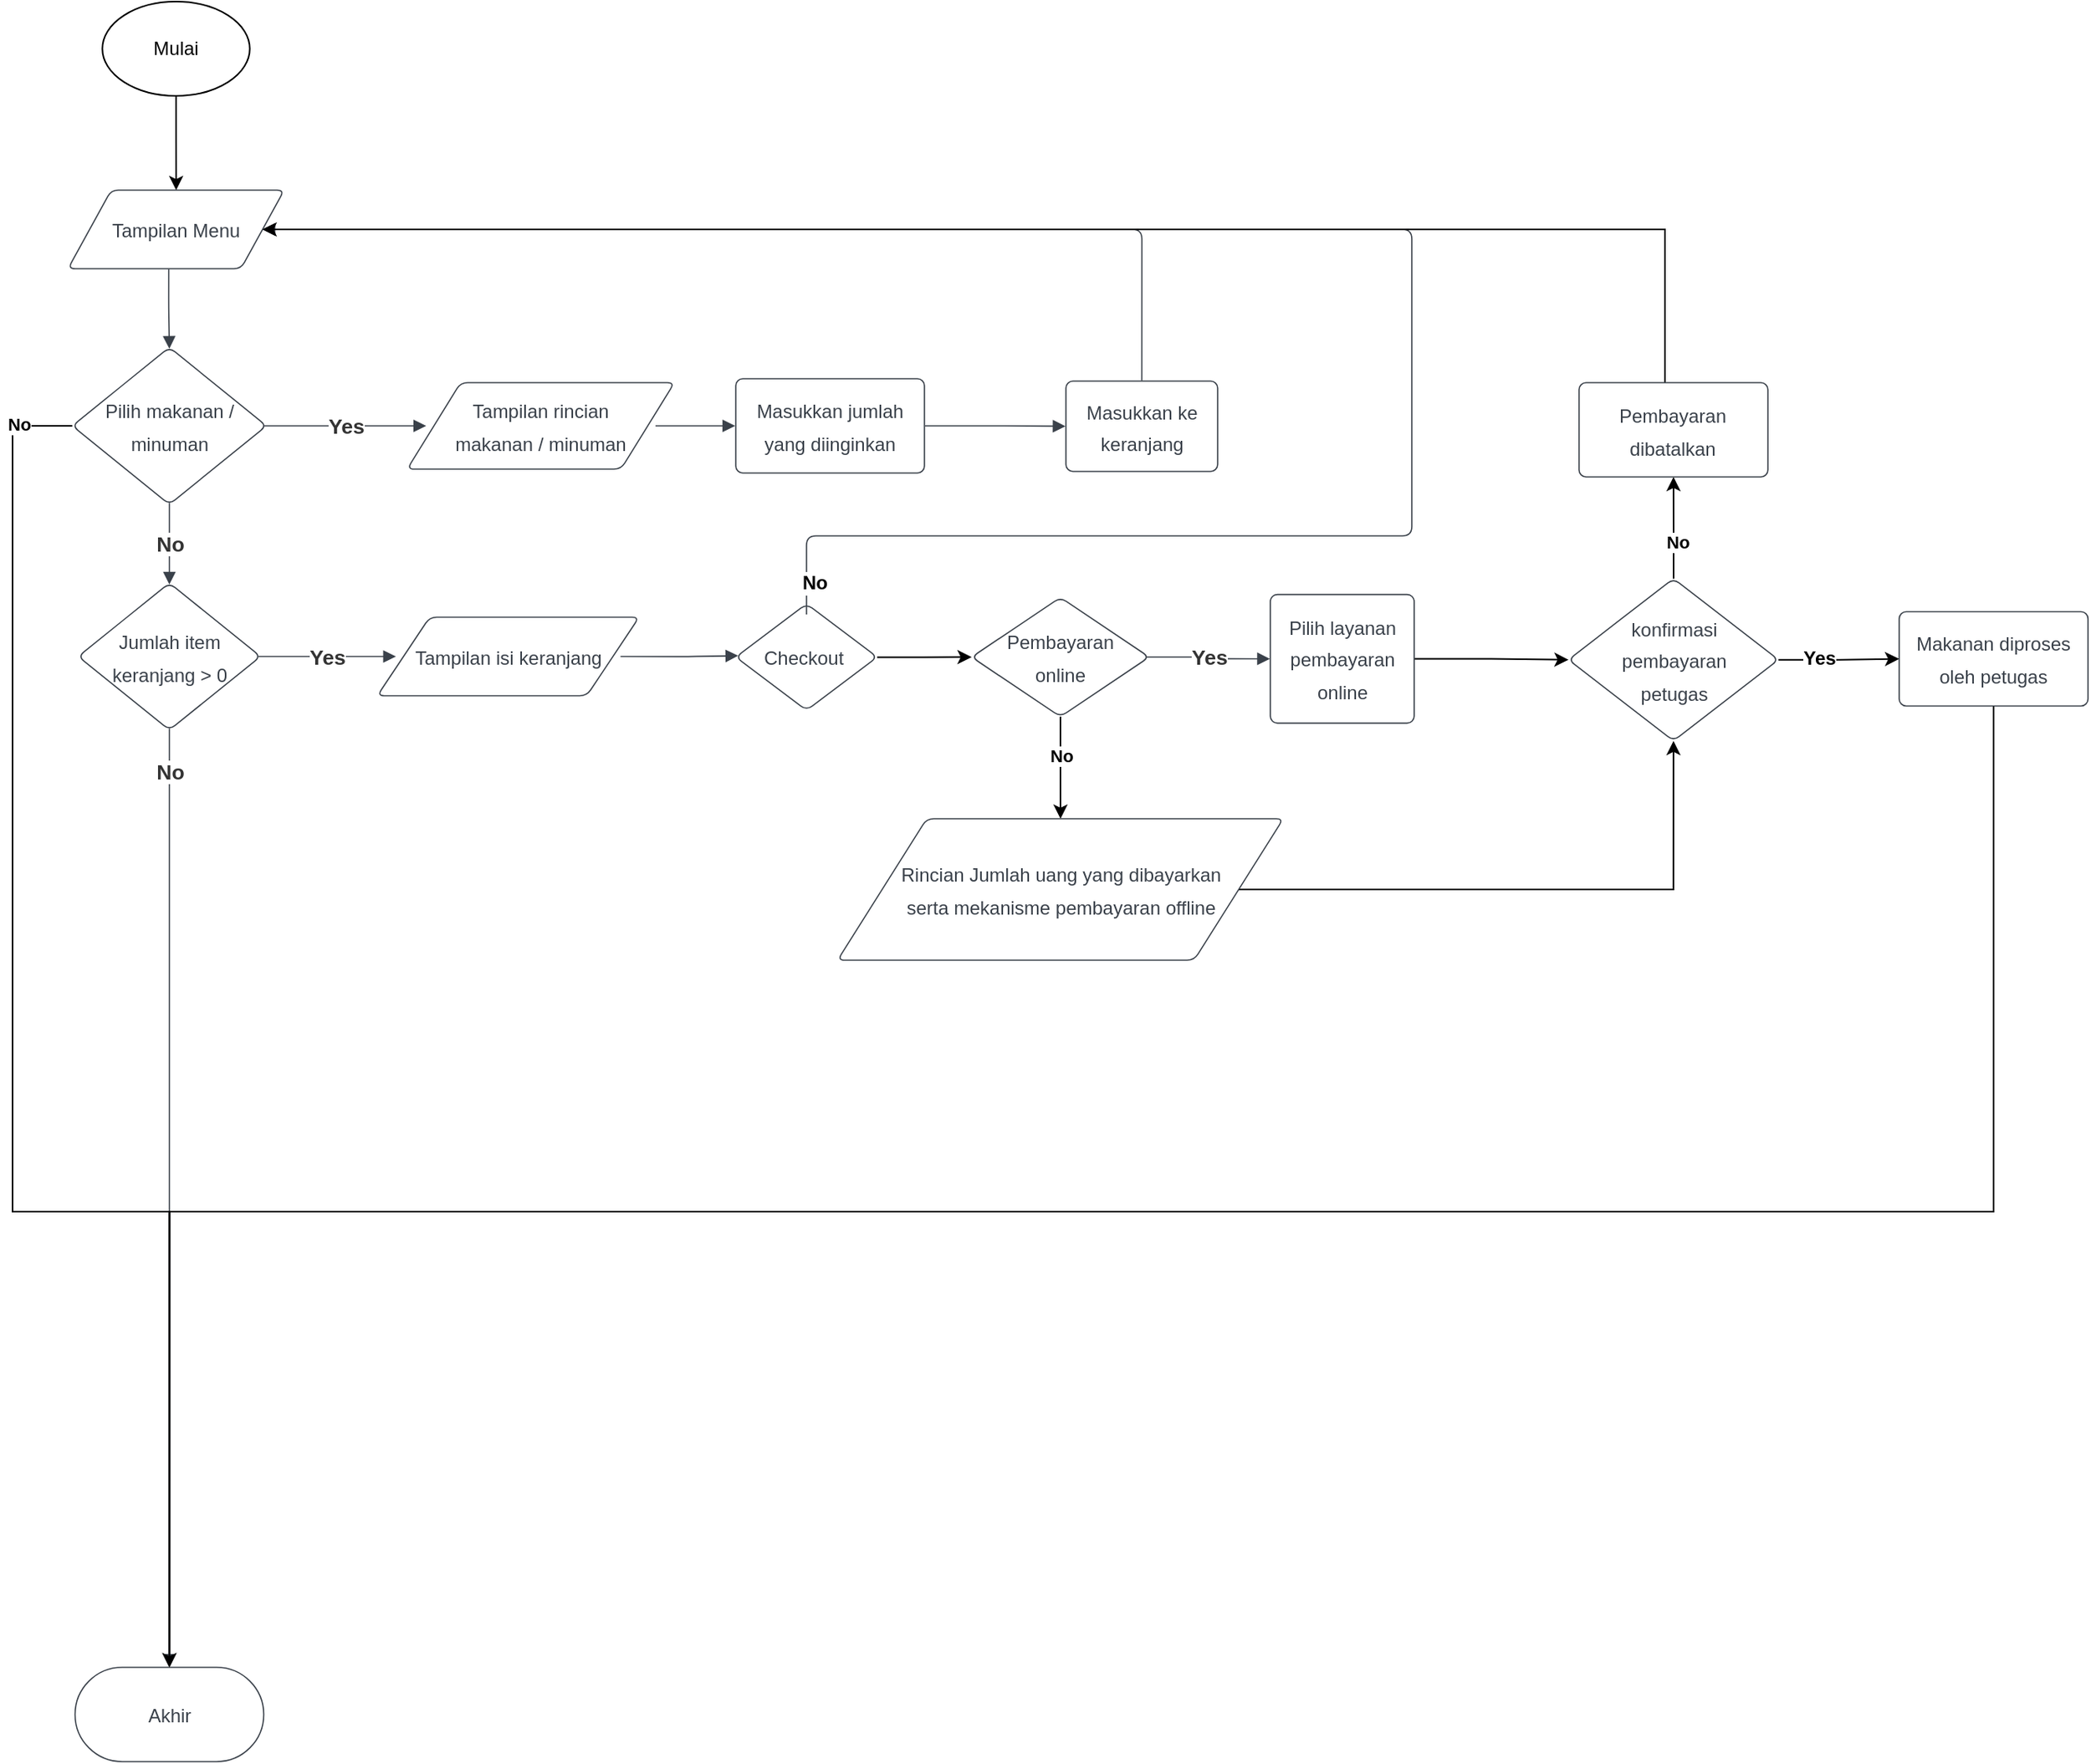 <mxfile version="20.3.2" type="device"><diagram id="jnkRW5hAB2uZEnE2rdY8" name="Page-1"><mxGraphModel dx="1167" dy="681" grid="1" gridSize="10" guides="1" tooltips="1" connect="1" arrows="1" fold="1" page="1" pageScale="1" pageWidth="850" pageHeight="1100" math="0" shadow="0"><root><mxCell id="0"/><mxCell id="1" parent="0"/><UserObject label="&lt;font style=&quot;font-size: 12px&quot;&gt;Tampilan Menu&lt;/font&gt;" lucidchartObjectId="8hlRcZhF_HWW" id="YL5tO-Sdgt5FHakPJ7Ot-1"><mxCell style="html=1;overflow=block;blockSpacing=1;whiteSpace=wrap;shape=parallelogram;perimeter=parallelogramPerimeter;anchorPointDirection=0;fontSize=16.7;fontColor=#3a414a;spacing=3.8;strokeColor=#3a414a;strokeOpacity=100;rounded=1;absoluteArcSize=1;arcSize=9;strokeWidth=0.8;" parent="1" vertex="1"><mxGeometry x="145.25" y="800" width="137.5" height="50" as="geometry"/></mxCell></UserObject><mxCell id="BXzv3I1afTZZsWE7M-Qg-29" style="edgeStyle=orthogonalEdgeStyle;rounded=0;orthogonalLoop=1;jettySize=auto;html=1;entryX=0.5;entryY=0;entryDx=0;entryDy=0;" edge="1" parent="1" source="YL5tO-Sdgt5FHakPJ7Ot-2" target="YL5tO-Sdgt5FHakPJ7Ot-15"><mxGeometry relative="1" as="geometry"><Array as="points"><mxPoint x="110" y="950"/><mxPoint x="110" y="1450"/><mxPoint x="210" y="1450"/></Array></mxGeometry></mxCell><mxCell id="BXzv3I1afTZZsWE7M-Qg-30" value="&lt;b&gt;No&lt;/b&gt;" style="edgeLabel;html=1;align=center;verticalAlign=middle;resizable=0;points=[];" vertex="1" connectable="0" parent="BXzv3I1afTZZsWE7M-Qg-29"><mxGeometry x="-0.926" y="-1" relative="1" as="geometry"><mxPoint as="offset"/></mxGeometry></mxCell><UserObject label="&lt;font style=&quot;font-size: 12px&quot;&gt;Pilih makanan / minuman&lt;/font&gt;" lucidchartObjectId="EilRXPqOcdG1" id="YL5tO-Sdgt5FHakPJ7Ot-2"><mxCell style="html=1;overflow=block;blockSpacing=1;whiteSpace=wrap;rhombus;fontSize=16.7;fontColor=#3a414a;spacing=3.8;strokeColor=#3a414a;strokeOpacity=100;rounded=1;absoluteArcSize=1;arcSize=9;strokeWidth=0.8;" parent="1" vertex="1"><mxGeometry x="148" y="900" width="123.5" height="100" as="geometry"/></mxCell></UserObject><UserObject label="" lucidchartObjectId="UilRXh3iLpTk" id="YL5tO-Sdgt5FHakPJ7Ot-3"><mxCell style="html=1;jettySize=18;whiteSpace=wrap;fontSize=13;strokeColor=#3a414a;strokeOpacity=100;strokeWidth=0.8;rounded=1;arcSize=12;edgeStyle=orthogonalEdgeStyle;startArrow=none;endArrow=block;endFill=1;exitX=0.466;exitY=1.004;exitPerimeter=0;entryX=0.5;entryY=0.009;entryPerimeter=0;" parent="1" source="YL5tO-Sdgt5FHakPJ7Ot-1" target="YL5tO-Sdgt5FHakPJ7Ot-2" edge="1"><mxGeometry width="100" height="100" relative="1" as="geometry"><Array as="points"/></mxGeometry></mxCell></UserObject><UserObject label="&lt;font style=&quot;font-size: 12px&quot;&gt;Masukkan ke keranjang&lt;/font&gt;" lucidchartObjectId="GllRWaPPy3Ii" id="YL5tO-Sdgt5FHakPJ7Ot-4"><mxCell style="html=1;overflow=block;blockSpacing=1;whiteSpace=wrap;fontSize=16.7;fontColor=#3a414a;spacing=9;strokeColor=#3a414a;strokeOpacity=100;rounded=1;absoluteArcSize=1;arcSize=9;strokeWidth=0.8;" parent="1" vertex="1"><mxGeometry x="780" y="921.5" width="96.5" height="57.5" as="geometry"/></mxCell></UserObject><UserObject label="&lt;font style=&quot;font-size: 12px&quot;&gt;Masukkan jumlah yang diinginkan&lt;/font&gt;" lucidchartObjectId="QnlRKoMlw7-~" id="YL5tO-Sdgt5FHakPJ7Ot-5"><mxCell style="html=1;overflow=block;blockSpacing=1;whiteSpace=wrap;fontSize=16.7;fontColor=#3a414a;spacing=9;strokeColor=#3a414a;strokeOpacity=100;rounded=1;absoluteArcSize=1;arcSize=9;strokeWidth=0.8;" parent="1" vertex="1"><mxGeometry x="570" y="920" width="120" height="60" as="geometry"/></mxCell></UserObject><UserObject label="" lucidchartObjectId="_nlRHKGcTKmf" id="YL5tO-Sdgt5FHakPJ7Ot-6"><mxCell style="html=1;jettySize=18;whiteSpace=wrap;fontSize=13;strokeColor=#3a414a;strokeOpacity=100;strokeWidth=0.8;rounded=1;arcSize=12;edgeStyle=orthogonalEdgeStyle;startArrow=none;endArrow=block;endFill=1;exitX=1.003;exitY=0.5;exitPerimeter=0;entryX=-0.003;entryY=0.5;entryPerimeter=0;" parent="1" source="YL5tO-Sdgt5FHakPJ7Ot-5" target="YL5tO-Sdgt5FHakPJ7Ot-4" edge="1"><mxGeometry width="100" height="100" relative="1" as="geometry"><Array as="points"/></mxGeometry></mxCell></UserObject><UserObject label="" lucidchartObjectId="MolR8OdkdeOX" id="YL5tO-Sdgt5FHakPJ7Ot-7"><mxCell style="html=1;jettySize=18;whiteSpace=wrap;fontSize=13.3;fontColor=#333333;fontStyle=1;strokeColor=#3a414a;strokeOpacity=100;strokeWidth=0.8;rounded=1;arcSize=12;edgeStyle=orthogonalEdgeStyle;startArrow=none;endArrow=block;endFill=1;exitX=0.5;exitY=0.991;exitPerimeter=0;entryX=0.5;entryY=0.01;entryPerimeter=0;" parent="1" source="YL5tO-Sdgt5FHakPJ7Ot-2" target="YL5tO-Sdgt5FHakPJ7Ot-9" edge="1"><mxGeometry width="100" height="100" relative="1" as="geometry"><Array as="points"/></mxGeometry></mxCell></UserObject><mxCell id="YL5tO-Sdgt5FHakPJ7Ot-8" value="No" style="text;html=1;resizable=0;labelBackgroundColor=default;align=center;verticalAlign=middle;fontStyle=1;fontColor=#333333;fontSize=13.3;" parent="YL5tO-Sdgt5FHakPJ7Ot-7" vertex="1"><mxGeometry relative="1" as="geometry"/></mxCell><UserObject label="&lt;font style=&quot;font-size: 12px&quot;&gt;Jumlah item keranjang &amp;gt; 0&lt;/font&gt;" lucidchartObjectId="PplR2XJz1wSz" id="YL5tO-Sdgt5FHakPJ7Ot-9"><mxCell style="html=1;overflow=block;blockSpacing=1;whiteSpace=wrap;rhombus;fontSize=16.7;fontColor=#3a414a;spacing=3.8;strokeColor=#3a414a;strokeOpacity=100;rounded=1;absoluteArcSize=1;arcSize=9;strokeWidth=0.8;" parent="1" vertex="1"><mxGeometry x="151.75" y="1050" width="116" height="93.5" as="geometry"/></mxCell></UserObject><UserObject label="&lt;font style=&quot;font-size: 12px&quot;&gt;Tampilan isi keranjang&lt;/font&gt;" lucidchartObjectId="-qlRgd_2OREA" id="YL5tO-Sdgt5FHakPJ7Ot-10"><mxCell style="html=1;overflow=block;blockSpacing=1;whiteSpace=wrap;shape=parallelogram;perimeter=parallelogramPerimeter;anchorPointDirection=0;fontSize=16.7;fontColor=#3a414a;spacing=3.8;strokeColor=#3a414a;strokeOpacity=100;rounded=1;absoluteArcSize=1;arcSize=9;strokeWidth=0.8;" parent="1" vertex="1"><mxGeometry x="342" y="1071.75" width="166.5" height="50" as="geometry"/></mxCell></UserObject><UserObject label="" lucidchartObjectId="arlR0z.nEP8Z" id="YL5tO-Sdgt5FHakPJ7Ot-11"><mxCell style="html=1;jettySize=18;whiteSpace=wrap;fontSize=13.3;fontColor=#333333;fontStyle=1;strokeColor=#3a414a;strokeOpacity=100;strokeWidth=0.8;rounded=1;arcSize=12;edgeStyle=orthogonalEdgeStyle;startArrow=none;endArrow=block;endFill=1;exitX=0.988;exitY=0.5;exitPerimeter=0;entryX=0.071;entryY=0.5;entryPerimeter=0;" parent="1" source="YL5tO-Sdgt5FHakPJ7Ot-9" target="YL5tO-Sdgt5FHakPJ7Ot-10" edge="1"><mxGeometry width="100" height="100" relative="1" as="geometry"><Array as="points"/></mxGeometry></mxCell></UserObject><mxCell id="YL5tO-Sdgt5FHakPJ7Ot-12" value="Yes" style="text;html=1;resizable=0;labelBackgroundColor=default;align=center;verticalAlign=middle;fontStyle=1;fontColor=#333333;fontSize=13.3;" parent="YL5tO-Sdgt5FHakPJ7Ot-11" vertex="1"><mxGeometry relative="1" as="geometry"/></mxCell><mxCell id="BXzv3I1afTZZsWE7M-Qg-11" value="" style="edgeStyle=orthogonalEdgeStyle;rounded=0;orthogonalLoop=1;jettySize=auto;html=1;" edge="1" parent="1" source="YL5tO-Sdgt5FHakPJ7Ot-13" target="BXzv3I1afTZZsWE7M-Qg-2"><mxGeometry relative="1" as="geometry"/></mxCell><UserObject label="&lt;font style=&quot;font-size: 12px&quot;&gt;Checkout&amp;nbsp;&lt;/font&gt;" lucidchartObjectId="OrlRqJSDATF9" id="YL5tO-Sdgt5FHakPJ7Ot-13"><mxCell style="html=1;overflow=block;blockSpacing=1;whiteSpace=wrap;rhombus;fontSize=16.7;fontColor=#3a414a;spacing=3.8;strokeColor=#3a414a;strokeOpacity=100;rounded=1;absoluteArcSize=1;arcSize=9;strokeWidth=0.8;" parent="1" vertex="1"><mxGeometry x="570" y="1063.25" width="90" height="67.75" as="geometry"/></mxCell></UserObject><UserObject label="" lucidchartObjectId="QrlRk1gAvO8Y" id="YL5tO-Sdgt5FHakPJ7Ot-14"><mxCell style="html=1;jettySize=18;whiteSpace=wrap;fontSize=13;strokeColor=#3a414a;strokeOpacity=100;strokeWidth=0.8;rounded=1;arcSize=12;edgeStyle=orthogonalEdgeStyle;startArrow=none;endArrow=block;endFill=1;exitX=0.929;exitY=0.5;exitPerimeter=0;entryX=0.017;entryY=0.488;entryPerimeter=0;" parent="1" source="YL5tO-Sdgt5FHakPJ7Ot-10" target="YL5tO-Sdgt5FHakPJ7Ot-13" edge="1"><mxGeometry width="100" height="100" relative="1" as="geometry"><Array as="points"/></mxGeometry></mxCell></UserObject><UserObject label="&lt;font style=&quot;font-size: 12px;&quot;&gt;Akhir&lt;/font&gt;" lucidchartObjectId="eslRIV6UmlxO" id="YL5tO-Sdgt5FHakPJ7Ot-15"><mxCell style="html=1;overflow=block;blockSpacing=1;whiteSpace=wrap;rounded=1;arcSize=50;fontSize=16.7;fontColor=#3a414a;spacing=3.8;strokeColor=#3a414a;strokeOpacity=100;strokeWidth=0.8;" parent="1" vertex="1"><mxGeometry x="149.75" y="1740" width="120" height="60" as="geometry"/></mxCell></UserObject><UserObject label="" lucidchartObjectId="islRJ2SoZde0" id="YL5tO-Sdgt5FHakPJ7Ot-16"><mxCell style="html=1;jettySize=18;whiteSpace=wrap;fontSize=13.3;fontColor=#333333;fontStyle=1;strokeColor=#3a414a;strokeOpacity=100;strokeWidth=0.8;rounded=1;arcSize=12;edgeStyle=orthogonalEdgeStyle;startArrow=none;endArrow=block;endFill=1;exitX=0.5;exitY=0.99;exitPerimeter=0;entryX=0.5;entryY=-0.006;entryPerimeter=0;" parent="1" source="YL5tO-Sdgt5FHakPJ7Ot-9" target="YL5tO-Sdgt5FHakPJ7Ot-15" edge="1"><mxGeometry width="100" height="100" relative="1" as="geometry"><Array as="points"/></mxGeometry></mxCell></UserObject><mxCell id="YL5tO-Sdgt5FHakPJ7Ot-17" value="No" style="text;html=1;resizable=0;labelBackgroundColor=default;align=center;verticalAlign=middle;fontStyle=1;fontColor=#333333;fontSize=13.3;" parent="YL5tO-Sdgt5FHakPJ7Ot-16" vertex="1"><mxGeometry relative="1" as="geometry"><mxPoint y="-271" as="offset"/></mxGeometry></mxCell><UserObject label="" lucidchartObjectId="JClRDrCZRUJ9" id="YL5tO-Sdgt5FHakPJ7Ot-29"><mxCell style="html=1;jettySize=18;whiteSpace=wrap;fontSize=13.3;fontColor=#333333;fontStyle=1;strokeColor=#3a414a;strokeOpacity=100;strokeWidth=0.8;rounded=1;arcSize=12;edgeStyle=orthogonalEdgeStyle;startArrow=none;endArrow=block;endFill=1;entryX=1;entryY=0.5;entryDx=0;entryDy=0;" parent="1" target="YL5tO-Sdgt5FHakPJ7Ot-1" edge="1"><mxGeometry width="100" height="100" relative="1" as="geometry"><Array as="points"><mxPoint x="615" y="1020"/><mxPoint x="1000" y="1020"/><mxPoint x="1000" y="825"/></Array><mxPoint x="615" y="1070" as="sourcePoint"/></mxGeometry></mxCell></UserObject><mxCell id="YL5tO-Sdgt5FHakPJ7Ot-30" value="&lt;b&gt;No&lt;/b&gt;" style="edgeLabel;html=1;align=center;verticalAlign=middle;resizable=0;points=[];fontSize=12;" parent="YL5tO-Sdgt5FHakPJ7Ot-29" vertex="1" connectable="0"><mxGeometry x="-0.79" y="2" relative="1" as="geometry"><mxPoint x="-88" y="32" as="offset"/></mxGeometry></mxCell><UserObject label="&lt;font style=&quot;font-size: 12px&quot;&gt;Tampilan rincian &lt;br&gt;makanan / minuman&lt;/font&gt;" lucidchartObjectId="LunRLKVGHQ1O" id="YL5tO-Sdgt5FHakPJ7Ot-40"><mxCell style="html=1;overflow=block;blockSpacing=1;whiteSpace=wrap;shape=parallelogram;perimeter=parallelogramPerimeter;anchorPointDirection=0;fontSize=16.7;fontColor=#3a414a;spacing=3.8;strokeColor=#3a414a;strokeOpacity=100;rounded=1;absoluteArcSize=1;arcSize=9;strokeWidth=0.8;" parent="1" vertex="1"><mxGeometry x="361" y="922.5" width="170" height="55" as="geometry"/></mxCell></UserObject><UserObject label="" lucidchartObjectId="6unRII6bvX42" id="YL5tO-Sdgt5FHakPJ7Ot-41"><mxCell style="html=1;jettySize=18;whiteSpace=wrap;fontSize=13.3;fontColor=#333333;fontStyle=1;strokeColor=#3a414a;strokeOpacity=100;strokeWidth=0.8;rounded=1;arcSize=12;edgeStyle=orthogonalEdgeStyle;startArrow=none;endArrow=block;endFill=1;exitX=0.988;exitY=0.5;exitPerimeter=0;entryX=0.071;entryY=0.5;entryPerimeter=0;" parent="1" source="YL5tO-Sdgt5FHakPJ7Ot-2" target="YL5tO-Sdgt5FHakPJ7Ot-40" edge="1"><mxGeometry width="100" height="100" relative="1" as="geometry"><Array as="points"/></mxGeometry></mxCell></UserObject><mxCell id="YL5tO-Sdgt5FHakPJ7Ot-42" value="Yes" style="text;html=1;resizable=0;labelBackgroundColor=default;align=center;verticalAlign=middle;fontStyle=1;fontColor=#333333;fontSize=13.3;" parent="YL5tO-Sdgt5FHakPJ7Ot-41" vertex="1"><mxGeometry relative="1" as="geometry"/></mxCell><UserObject label="" lucidchartObjectId="lvnRBrC8oH47" id="YL5tO-Sdgt5FHakPJ7Ot-43"><mxCell style="html=1;jettySize=18;whiteSpace=wrap;fontSize=13;strokeColor=#3a414a;strokeOpacity=100;strokeWidth=0.8;rounded=1;arcSize=12;edgeStyle=orthogonalEdgeStyle;startArrow=none;endArrow=block;endFill=1;exitX=0.929;exitY=0.5;exitPerimeter=0;entryX=-0.003;entryY=0.5;entryPerimeter=0;" parent="1" source="YL5tO-Sdgt5FHakPJ7Ot-40" target="YL5tO-Sdgt5FHakPJ7Ot-5" edge="1"><mxGeometry width="100" height="100" relative="1" as="geometry"><Array as="points"/></mxGeometry></mxCell></UserObject><mxCell id="BXzv3I1afTZZsWE7M-Qg-28" style="edgeStyle=orthogonalEdgeStyle;rounded=0;orthogonalLoop=1;jettySize=auto;html=1;entryX=0.5;entryY=0;entryDx=0;entryDy=0;" edge="1" parent="1" source="YL5tO-Sdgt5FHakPJ7Ot-45" target="YL5tO-Sdgt5FHakPJ7Ot-15"><mxGeometry relative="1" as="geometry"><Array as="points"><mxPoint x="1370" y="1450"/><mxPoint x="210" y="1450"/></Array></mxGeometry></mxCell><UserObject label="&lt;font style=&quot;font-size: 12px&quot;&gt;Makanan diproses oleh petugas&lt;/font&gt;" lucidchartObjectId="IznR6BE74TlO" id="YL5tO-Sdgt5FHakPJ7Ot-45"><mxCell style="html=1;overflow=block;blockSpacing=1;whiteSpace=wrap;fontSize=16.7;fontColor=#3a414a;spacing=9;strokeColor=#3a414a;strokeOpacity=100;rounded=1;absoluteArcSize=1;arcSize=9;strokeWidth=0.8;" parent="1" vertex="1"><mxGeometry x="1310" y="1068.25" width="120.12" height="60" as="geometry"/></mxCell></UserObject><UserObject label="" lucidchartObjectId="OFDROXilgvO4" id="YL5tO-Sdgt5FHakPJ7Ot-47"><mxCell style="html=1;jettySize=18;whiteSpace=wrap;fontSize=13;strokeColor=#3a414a;strokeOpacity=100;strokeWidth=0.8;rounded=1;arcSize=12;edgeStyle=orthogonalEdgeStyle;startArrow=none;endArrow=block;endFill=1;exitX=0.5;exitY=-0.004;exitPerimeter=0;entryX=1;entryY=0.5;entryDx=0;entryDy=0;" parent="1" source="YL5tO-Sdgt5FHakPJ7Ot-4" target="YL5tO-Sdgt5FHakPJ7Ot-1" edge="1"><mxGeometry width="100" height="100" relative="1" as="geometry"><Array as="points"><mxPoint x="828" y="825"/></Array></mxGeometry></mxCell></UserObject><mxCell id="BXzv3I1afTZZsWE7M-Qg-24" value="" style="edgeStyle=orthogonalEdgeStyle;rounded=0;orthogonalLoop=1;jettySize=auto;html=1;" edge="1" parent="1" source="YL5tO-Sdgt5FHakPJ7Ot-48" target="YL5tO-Sdgt5FHakPJ7Ot-1"><mxGeometry relative="1" as="geometry"/></mxCell><mxCell id="YL5tO-Sdgt5FHakPJ7Ot-48" value="Mulai" style="ellipse;whiteSpace=wrap;html=1;" parent="1" vertex="1"><mxGeometry x="167.12" y="680" width="93.75" height="60" as="geometry"/></mxCell><mxCell id="BXzv3I1afTZZsWE7M-Qg-18" value="" style="edgeStyle=orthogonalEdgeStyle;rounded=0;orthogonalLoop=1;jettySize=auto;html=1;" edge="1" parent="1" source="BXzv3I1afTZZsWE7M-Qg-1" target="BXzv3I1afTZZsWE7M-Qg-16"><mxGeometry relative="1" as="geometry"/></mxCell><UserObject label="&lt;font style=&quot;font-size: 12px&quot;&gt;Pilih layanan pembayaran online&lt;/font&gt;" lucidchartObjectId="oxlRpyFQTb9j" id="BXzv3I1afTZZsWE7M-Qg-1"><mxCell style="html=1;overflow=block;blockSpacing=1;whiteSpace=wrap;fontSize=16.7;fontColor=#3a414a;spacing=9;strokeColor=#3a414a;strokeOpacity=100;rounded=1;absoluteArcSize=1;arcSize=9;strokeWidth=0.8;" vertex="1" parent="1"><mxGeometry x="910" y="1057.31" width="91.5" height="81.87" as="geometry"/></mxCell></UserObject><mxCell id="BXzv3I1afTZZsWE7M-Qg-12" value="" style="edgeStyle=orthogonalEdgeStyle;rounded=0;orthogonalLoop=1;jettySize=auto;html=1;" edge="1" parent="1" source="BXzv3I1afTZZsWE7M-Qg-2" target="BXzv3I1afTZZsWE7M-Qg-10"><mxGeometry relative="1" as="geometry"/></mxCell><mxCell id="BXzv3I1afTZZsWE7M-Qg-33" value="&lt;b&gt;No&lt;/b&gt;" style="edgeLabel;html=1;align=center;verticalAlign=middle;resizable=0;points=[];" vertex="1" connectable="0" parent="BXzv3I1afTZZsWE7M-Qg-12"><mxGeometry x="-0.24" relative="1" as="geometry"><mxPoint as="offset"/></mxGeometry></mxCell><UserObject label="&lt;font style=&quot;font-size: 12px&quot;&gt;Pembayaran&lt;br&gt;online&lt;/font&gt;" lucidchartObjectId="bylR-9OKJ67R" id="BXzv3I1afTZZsWE7M-Qg-2"><mxCell style="html=1;overflow=block;blockSpacing=1;whiteSpace=wrap;rhombus;fontSize=16.7;fontColor=#3a414a;spacing=3.8;strokeColor=#3a414a;strokeOpacity=100;rounded=1;absoluteArcSize=1;arcSize=9;strokeWidth=0.8;" vertex="1" parent="1"><mxGeometry x="720" y="1059.19" width="113" height="75.87" as="geometry"/></mxCell></UserObject><UserObject label="" lucidchartObjectId="BylRbCh~cRKY" id="BXzv3I1afTZZsWE7M-Qg-3"><mxCell style="html=1;jettySize=18;whiteSpace=wrap;fontSize=13.3;fontColor=#333333;fontStyle=1;strokeColor=#3a414a;strokeOpacity=100;strokeWidth=0.8;rounded=1;arcSize=12;edgeStyle=orthogonalEdgeStyle;startArrow=none;endArrow=block;endFill=1;exitX=0.987;exitY=0.5;exitPerimeter=0;entryX=-0.003;entryY=0.5;entryPerimeter=0;" edge="1" parent="1" source="BXzv3I1afTZZsWE7M-Qg-2" target="BXzv3I1afTZZsWE7M-Qg-1"><mxGeometry width="100" height="100" relative="1" as="geometry"><Array as="points"/></mxGeometry></mxCell></UserObject><mxCell id="BXzv3I1afTZZsWE7M-Qg-4" value="Yes" style="text;html=1;resizable=0;labelBackgroundColor=default;align=center;verticalAlign=middle;fontStyle=1;fontColor=#333333;fontSize=13.3;" vertex="1" parent="BXzv3I1afTZZsWE7M-Qg-3"><mxGeometry relative="1" as="geometry"/></mxCell><mxCell id="BXzv3I1afTZZsWE7M-Qg-35" style="edgeStyle=orthogonalEdgeStyle;rounded=0;orthogonalLoop=1;jettySize=auto;html=1;entryX=0.5;entryY=1;entryDx=0;entryDy=0;" edge="1" parent="1" source="BXzv3I1afTZZsWE7M-Qg-10" target="BXzv3I1afTZZsWE7M-Qg-16"><mxGeometry relative="1" as="geometry"/></mxCell><UserObject label="&lt;font style=&quot;font-size: 12px&quot;&gt;Rincian Jumlah uang yang dibayarkan &lt;br&gt;serta mekanisme pembayaran offline&lt;/font&gt;" lucidchartObjectId="NBlRxZm6x1.s" id="BXzv3I1afTZZsWE7M-Qg-10"><mxCell style="html=1;overflow=block;blockSpacing=1;whiteSpace=wrap;shape=parallelogram;perimeter=parallelogramPerimeter;anchorPointDirection=0;fontSize=16.7;fontColor=#3a414a;spacing=3.8;strokeColor=#3a414a;strokeOpacity=100;rounded=1;absoluteArcSize=1;arcSize=9;strokeWidth=0.8;" vertex="1" parent="1"><mxGeometry x="634.75" y="1200" width="283.5" height="90" as="geometry"/></mxCell></UserObject><mxCell id="BXzv3I1afTZZsWE7M-Qg-14" style="edgeStyle=orthogonalEdgeStyle;rounded=0;orthogonalLoop=1;jettySize=auto;html=1;fontSize=12;" edge="1" parent="1" source="BXzv3I1afTZZsWE7M-Qg-16" target="YL5tO-Sdgt5FHakPJ7Ot-45"><mxGeometry relative="1" as="geometry"><mxPoint x="1161.44" y="970" as="targetPoint"/></mxGeometry></mxCell><mxCell id="BXzv3I1afTZZsWE7M-Qg-15" value="&lt;b&gt;Yes&lt;/b&gt;" style="edgeLabel;html=1;align=center;verticalAlign=middle;resizable=0;points=[];fontSize=12;" vertex="1" connectable="0" parent="BXzv3I1afTZZsWE7M-Qg-14"><mxGeometry x="-0.322" y="-4" relative="1" as="geometry"><mxPoint y="-5" as="offset"/></mxGeometry></mxCell><mxCell id="BXzv3I1afTZZsWE7M-Qg-20" value="" style="edgeStyle=orthogonalEdgeStyle;rounded=0;orthogonalLoop=1;jettySize=auto;html=1;" edge="1" parent="1" source="BXzv3I1afTZZsWE7M-Qg-16" target="BXzv3I1afTZZsWE7M-Qg-19"><mxGeometry relative="1" as="geometry"/></mxCell><mxCell id="BXzv3I1afTZZsWE7M-Qg-22" value="&lt;b&gt;No&lt;/b&gt;" style="edgeLabel;html=1;align=center;verticalAlign=middle;resizable=0;points=[];" vertex="1" connectable="0" parent="BXzv3I1afTZZsWE7M-Qg-20"><mxGeometry x="-0.267" y="-2" relative="1" as="geometry"><mxPoint as="offset"/></mxGeometry></mxCell><UserObject label="&lt;font style=&quot;font-size: 12px&quot;&gt;konfirmasi &lt;br&gt;pembayaran &lt;br&gt;petugas&lt;/font&gt;" lucidchartObjectId="JhmRK9HLJyuZ" id="BXzv3I1afTZZsWE7M-Qg-16"><mxCell style="html=1;overflow=block;blockSpacing=1;whiteSpace=wrap;rhombus;fontSize=16.7;fontColor=#3a414a;spacing=3.8;strokeColor=#3a414a;strokeOpacity=100;rounded=1;absoluteArcSize=1;arcSize=9;strokeWidth=0.8;align=center;" vertex="1" parent="1"><mxGeometry x="1099.66" y="1047.16" width="133.56" height="103.31" as="geometry"/></mxCell></UserObject><mxCell id="BXzv3I1afTZZsWE7M-Qg-21" style="edgeStyle=orthogonalEdgeStyle;rounded=0;orthogonalLoop=1;jettySize=auto;html=1;entryX=1;entryY=0.5;entryDx=0;entryDy=0;" edge="1" parent="1" source="BXzv3I1afTZZsWE7M-Qg-19" target="YL5tO-Sdgt5FHakPJ7Ot-1"><mxGeometry relative="1" as="geometry"><Array as="points"><mxPoint x="1161" y="825"/></Array></mxGeometry></mxCell><UserObject label="&lt;span style=&quot;font-size: 12px;&quot;&gt;Pembayaran dibatalkan&lt;/span&gt;" lucidchartObjectId="IznR6BE74TlO" id="BXzv3I1afTZZsWE7M-Qg-19"><mxCell style="html=1;overflow=block;blockSpacing=1;whiteSpace=wrap;fontSize=16.7;fontColor=#3a414a;spacing=9;strokeColor=#3a414a;strokeOpacity=100;rounded=1;absoluteArcSize=1;arcSize=9;strokeWidth=0.8;" vertex="1" parent="1"><mxGeometry x="1106.38" y="922.5" width="120.12" height="60" as="geometry"/></mxCell></UserObject></root></mxGraphModel></diagram></mxfile>